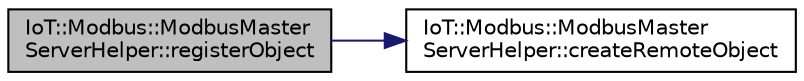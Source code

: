 digraph "IoT::Modbus::ModbusMasterServerHelper::registerObject"
{
 // LATEX_PDF_SIZE
  edge [fontname="Helvetica",fontsize="10",labelfontname="Helvetica",labelfontsize="10"];
  node [fontname="Helvetica",fontsize="10",shape=record];
  rankdir="LR";
  Node1 [label="IoT::Modbus::ModbusMaster\lServerHelper::registerObject",height=0.2,width=0.4,color="black", fillcolor="grey75", style="filled", fontcolor="black",tooltip=" "];
  Node1 -> Node2 [color="midnightblue",fontsize="10",style="solid"];
  Node2 [label="IoT::Modbus::ModbusMaster\lServerHelper::createRemoteObject",height=0.2,width=0.4,color="black", fillcolor="white", style="filled",URL="$classIoT_1_1Modbus_1_1ModbusMasterServerHelper.html#a814f47c5b4e3264b4a0ddbee3bdbdeb2",tooltip="Destroys the ModbusMasterServerHelper."];
}
